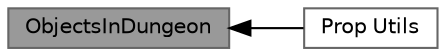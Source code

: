 digraph "ObjectsInDungeon"
{
 // LATEX_PDF_SIZE
  bgcolor="transparent";
  edge [fontname=Helvetica,fontsize=10,labelfontname=Helvetica,labelfontsize=10];
  node [fontname=Helvetica,fontsize=10,shape=box,height=0.2,width=0.4];
  rankdir=LR;
  Node1 [id="Node000001",label="ObjectsInDungeon",height=0.2,width=0.4,color="gray40", fillcolor="grey60", style="filled", fontcolor="black",tooltip=" "];
  Node2 [id="Node000002",label="Prop Utils",height=0.2,width=0.4,color="grey40", fillcolor="white", style="filled",URL="$group___prop_utils.html",tooltip=" "];
  Node1->Node2 [shape=plaintext, dir="back", style="solid"];
}
